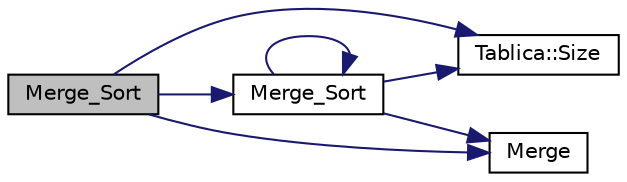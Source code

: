 digraph "Merge_Sort"
{
  edge [fontname="Helvetica",fontsize="10",labelfontname="Helvetica",labelfontsize="10"];
  node [fontname="Helvetica",fontsize="10",shape=record];
  rankdir="LR";
  Node1 [label="Merge_Sort",height=0.2,width=0.4,color="black", fillcolor="grey75", style="filled" fontcolor="black"];
  Node1 -> Node2 [color="midnightblue",fontsize="10",style="solid",fontname="Helvetica"];
  Node2 [label="Tablica::Size",height=0.2,width=0.4,color="black", fillcolor="white", style="filled",URL="$class_tablica.html#a8598f952095406441bfd2d20e76f175c"];
  Node1 -> Node3 [color="midnightblue",fontsize="10",style="solid",fontname="Helvetica"];
  Node3 [label="Merge_Sort",height=0.2,width=0.4,color="black", fillcolor="white", style="filled",URL="$sort_8cpp.html#a56c34ae32541eeec0386037ecaa37a89"];
  Node3 -> Node2 [color="midnightblue",fontsize="10",style="solid",fontname="Helvetica"];
  Node3 -> Node3 [color="midnightblue",fontsize="10",style="solid",fontname="Helvetica"];
  Node3 -> Node4 [color="midnightblue",fontsize="10",style="solid",fontname="Helvetica"];
  Node4 [label="Merge",height=0.2,width=0.4,color="black", fillcolor="white", style="filled",URL="$sort_8cpp.html#ae6edf270c00af312bbafffc1955450cc"];
  Node1 -> Node4 [color="midnightblue",fontsize="10",style="solid",fontname="Helvetica"];
}
